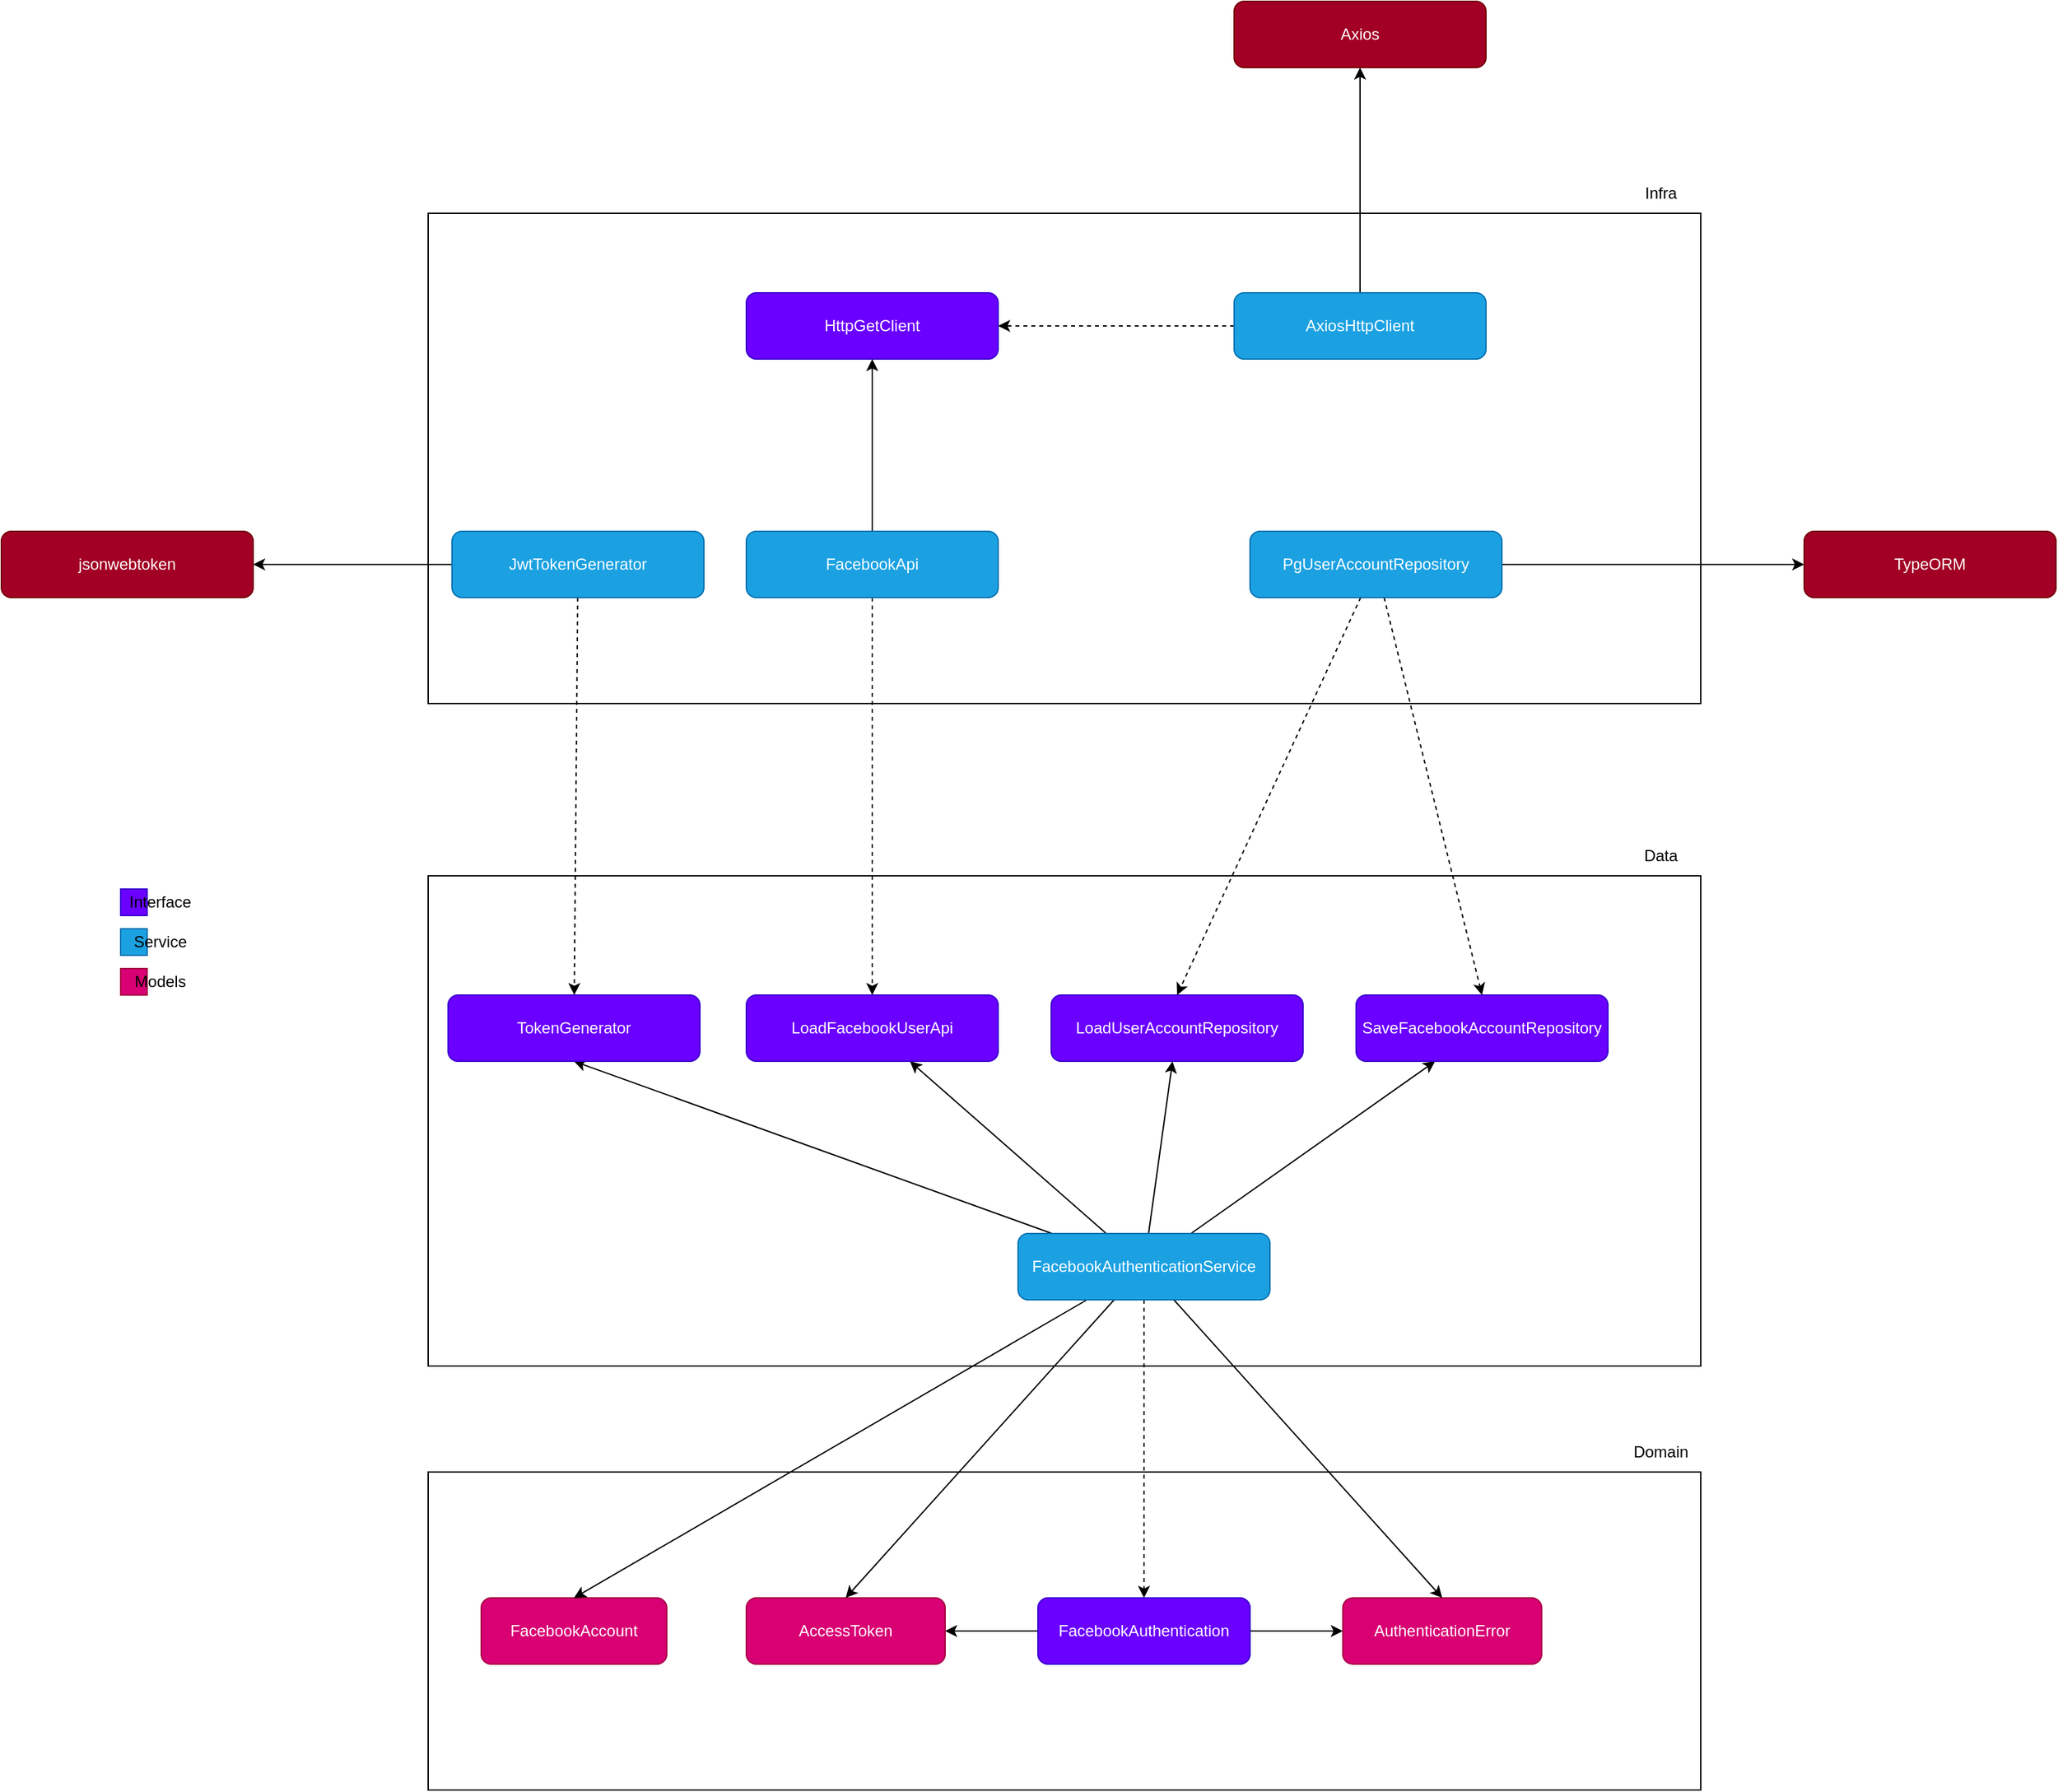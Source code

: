 <mxfile>
    <diagram id="adX_DWiQPFzfscTD6Vnd" name="Page-1">
        <mxGraphModel dx="1358" dy="1080" grid="1" gridSize="10" guides="1" tooltips="1" connect="1" arrows="1" fold="1" page="1" pageScale="1" pageWidth="1920" pageHeight="1200" background="none" math="0" shadow="0">
            <root>
                <mxCell id="0"/>
                <mxCell id="1" parent="0"/>
                <mxCell id="5" value="" style="rounded=0;whiteSpace=wrap;html=1;" parent="1" vertex="1">
                    <mxGeometry x="502" y="1310" width="960" height="240" as="geometry"/>
                </mxCell>
                <mxCell id="6" value="Domain" style="text;strokeColor=none;align=center;fillColor=none;html=1;verticalAlign=middle;whiteSpace=wrap;rounded=0;" parent="1" vertex="1">
                    <mxGeometry x="1402" y="1280" width="60" height="30" as="geometry"/>
                </mxCell>
                <mxCell id="12" value="" style="edgeStyle=none;html=1;" parent="1" source="7" target="9" edge="1">
                    <mxGeometry relative="1" as="geometry"/>
                </mxCell>
                <mxCell id="13" style="edgeStyle=none;html=1;" parent="1" source="7" target="10" edge="1">
                    <mxGeometry relative="1" as="geometry"/>
                </mxCell>
                <mxCell id="7" value="FacebookAuthentication" style="rounded=1;whiteSpace=wrap;html=1;fillColor=#6a00ff;fontColor=#ffffff;strokeColor=#3700CC;" parent="1" vertex="1">
                    <mxGeometry x="962" y="1405" width="160" height="50" as="geometry"/>
                </mxCell>
                <mxCell id="8" value="FacebookAccount" style="rounded=1;whiteSpace=wrap;html=1;fillColor=#d80073;fontColor=#ffffff;strokeColor=#A50040;" parent="1" vertex="1">
                    <mxGeometry x="542" y="1405" width="140" height="50" as="geometry"/>
                </mxCell>
                <mxCell id="9" value="AccessToken" style="rounded=1;whiteSpace=wrap;html=1;fillColor=#d80073;fontColor=#ffffff;strokeColor=#A50040;" parent="1" vertex="1">
                    <mxGeometry x="742" y="1405" width="150" height="50" as="geometry"/>
                </mxCell>
                <mxCell id="10" value="AuthenticationError" style="rounded=1;whiteSpace=wrap;html=1;fillColor=#d80073;fontColor=#ffffff;strokeColor=#A50040;" parent="1" vertex="1">
                    <mxGeometry x="1192" y="1405" width="150" height="50" as="geometry"/>
                </mxCell>
                <mxCell id="14" value="" style="rounded=0;whiteSpace=wrap;html=1;" parent="1" vertex="1">
                    <mxGeometry x="502" y="860" width="960" height="370" as="geometry"/>
                </mxCell>
                <mxCell id="15" value="Data" style="text;strokeColor=none;align=center;fillColor=none;html=1;verticalAlign=middle;whiteSpace=wrap;rounded=0;" parent="1" vertex="1">
                    <mxGeometry x="1402" y="830" width="60" height="30" as="geometry"/>
                </mxCell>
                <mxCell id="22" style="edgeStyle=none;html=1;dashed=1;" parent="1" source="18" target="7" edge="1">
                    <mxGeometry relative="1" as="geometry"/>
                </mxCell>
                <mxCell id="27" style="edgeStyle=none;html=1;entryX=0.5;entryY=1;entryDx=0;entryDy=0;" parent="1" source="18" target="23" edge="1">
                    <mxGeometry relative="1" as="geometry"/>
                </mxCell>
                <mxCell id="28" style="edgeStyle=none;html=1;" parent="1" source="18" target="24" edge="1">
                    <mxGeometry relative="1" as="geometry"/>
                </mxCell>
                <mxCell id="29" style="edgeStyle=none;html=1;" parent="1" source="18" target="26" edge="1">
                    <mxGeometry relative="1" as="geometry"/>
                </mxCell>
                <mxCell id="30" style="edgeStyle=none;html=1;" parent="1" source="18" target="25" edge="1">
                    <mxGeometry relative="1" as="geometry"/>
                </mxCell>
                <mxCell id="32" style="edgeStyle=none;html=1;entryX=0.5;entryY=0;entryDx=0;entryDy=0;" parent="1" source="18" target="9" edge="1">
                    <mxGeometry relative="1" as="geometry"/>
                </mxCell>
                <mxCell id="33" style="edgeStyle=none;html=1;entryX=0.5;entryY=0;entryDx=0;entryDy=0;" parent="1" source="18" target="8" edge="1">
                    <mxGeometry relative="1" as="geometry"/>
                </mxCell>
                <mxCell id="34" style="edgeStyle=none;html=1;entryX=0.5;entryY=0;entryDx=0;entryDy=0;" parent="1" source="18" target="10" edge="1">
                    <mxGeometry relative="1" as="geometry"/>
                </mxCell>
                <mxCell id="18" value="FacebookAuthenticationService" style="rounded=1;whiteSpace=wrap;html=1;fillColor=#1ba1e2;fontColor=#ffffff;strokeColor=#006EAF;" parent="1" vertex="1">
                    <mxGeometry x="947" y="1130" width="190" height="50" as="geometry"/>
                </mxCell>
                <mxCell id="23" value="TokenGenerator" style="rounded=1;whiteSpace=wrap;html=1;fillColor=#6a00ff;fontColor=#ffffff;strokeColor=#3700CC;" parent="1" vertex="1">
                    <mxGeometry x="517" y="950" width="190" height="50" as="geometry"/>
                </mxCell>
                <mxCell id="24" value="LoadFacebookUserApi" style="rounded=1;whiteSpace=wrap;html=1;fillColor=#6a00ff;fontColor=#ffffff;strokeColor=#3700CC;" parent="1" vertex="1">
                    <mxGeometry x="742" y="950" width="190" height="50" as="geometry"/>
                </mxCell>
                <mxCell id="25" value="SaveFacebookAccountRepository" style="rounded=1;whiteSpace=wrap;html=1;fillColor=#6a00ff;fontColor=#ffffff;strokeColor=#3700CC;" parent="1" vertex="1">
                    <mxGeometry x="1202" y="950" width="190" height="50" as="geometry"/>
                </mxCell>
                <mxCell id="26" value="LoadUserAccountRepository" style="rounded=1;whiteSpace=wrap;html=1;fillColor=#6a00ff;fontColor=#ffffff;strokeColor=#3700CC;" parent="1" vertex="1">
                    <mxGeometry x="972" y="950" width="190" height="50" as="geometry"/>
                </mxCell>
                <mxCell id="54" value="" style="group;movable=0;resizable=0;rotatable=0;deletable=0;editable=0;connectable=0;" parent="1" vertex="1" connectable="0">
                    <mxGeometry x="270" y="870" width="60" height="80" as="geometry"/>
                </mxCell>
                <mxCell id="45" value="" style="whiteSpace=wrap;html=1;aspect=fixed;rounded=0;fillColor=#6a00ff;fontColor=#ffffff;strokeColor=#3700CC;" parent="54" vertex="1">
                    <mxGeometry width="20" height="20" as="geometry"/>
                </mxCell>
                <mxCell id="46" value="Interface" style="text;strokeColor=none;align=center;fillColor=none;html=1;verticalAlign=middle;whiteSpace=wrap;rounded=0;" parent="54" vertex="1">
                    <mxGeometry width="60" height="20" as="geometry"/>
                </mxCell>
                <mxCell id="48" value="" style="whiteSpace=wrap;html=1;aspect=fixed;rounded=0;fillColor=#1ba1e2;fontColor=#ffffff;strokeColor=#006EAF;" parent="54" vertex="1">
                    <mxGeometry y="30" width="20" height="20" as="geometry"/>
                </mxCell>
                <mxCell id="49" value="Service" style="text;strokeColor=none;align=center;fillColor=none;html=1;verticalAlign=middle;whiteSpace=wrap;rounded=0;movable=0;resizable=0;rotatable=0;deletable=0;editable=0;connectable=0;" parent="54" vertex="1">
                    <mxGeometry y="30" width="60" height="20" as="geometry"/>
                </mxCell>
                <mxCell id="47" value="" style="edgeStyle=none;html=1;" parent="54" source="48" target="49" edge="1">
                    <mxGeometry relative="1" as="geometry"/>
                </mxCell>
                <mxCell id="51" value="" style="whiteSpace=wrap;html=1;aspect=fixed;rounded=0;fillColor=#d80073;fontColor=#ffffff;strokeColor=#A50040;" parent="54" vertex="1">
                    <mxGeometry y="60" width="20" height="20" as="geometry"/>
                </mxCell>
                <mxCell id="52" value="Models" style="text;strokeColor=none;align=center;fillColor=none;html=1;verticalAlign=middle;whiteSpace=wrap;rounded=0;" parent="54" vertex="1">
                    <mxGeometry y="60" width="60" height="20" as="geometry"/>
                </mxCell>
                <mxCell id="50" value="" style="edgeStyle=none;html=1;" parent="54" source="51" target="52" edge="1">
                    <mxGeometry relative="1" as="geometry"/>
                </mxCell>
                <mxCell id="55" value="" style="rounded=0;whiteSpace=wrap;html=1;" parent="1" vertex="1">
                    <mxGeometry x="502" y="360" width="960" height="370" as="geometry"/>
                </mxCell>
                <mxCell id="56" value="Infra" style="text;strokeColor=none;align=center;fillColor=none;html=1;verticalAlign=middle;whiteSpace=wrap;rounded=0;" parent="1" vertex="1">
                    <mxGeometry x="1402" y="330" width="60" height="30" as="geometry"/>
                </mxCell>
                <mxCell id="57" style="edgeStyle=none;html=1;entryX=0.5;entryY=1;entryDx=0;entryDy=0;" parent="1" edge="1">
                    <mxGeometry relative="1" as="geometry">
                        <mxPoint x="612" y="500" as="targetPoint"/>
                    </mxGeometry>
                </mxCell>
                <mxCell id="58" style="edgeStyle=none;html=1;" parent="1" edge="1">
                    <mxGeometry relative="1" as="geometry">
                        <mxPoint x="865.472" y="500" as="targetPoint"/>
                    </mxGeometry>
                </mxCell>
                <mxCell id="59" style="edgeStyle=none;html=1;" parent="1" edge="1">
                    <mxGeometry relative="1" as="geometry">
                        <mxPoint x="1063.528" y="500" as="targetPoint"/>
                    </mxGeometry>
                </mxCell>
                <mxCell id="60" style="edgeStyle=none;html=1;" parent="1" edge="1">
                    <mxGeometry relative="1" as="geometry">
                        <mxPoint x="1261.583" y="500" as="targetPoint"/>
                    </mxGeometry>
                </mxCell>
                <mxCell id="66" value="HttpGetClient" style="rounded=1;whiteSpace=wrap;html=1;fillColor=#6a00ff;fontColor=#ffffff;strokeColor=#3700CC;" parent="1" vertex="1">
                    <mxGeometry x="742" y="420" width="190" height="50" as="geometry"/>
                </mxCell>
                <mxCell id="68" style="edgeStyle=none;html=1;entryX=0.5;entryY=1;entryDx=0;entryDy=0;" parent="1" source="67" target="66" edge="1">
                    <mxGeometry relative="1" as="geometry"/>
                </mxCell>
                <mxCell id="69" style="edgeStyle=none;html=1;dashed=1;" parent="1" source="67" target="24" edge="1">
                    <mxGeometry relative="1" as="geometry"/>
                </mxCell>
                <mxCell id="67" value="FacebookApi" style="rounded=1;whiteSpace=wrap;html=1;fillColor=#1ba1e2;fontColor=#ffffff;strokeColor=#006EAF;" parent="1" vertex="1">
                    <mxGeometry x="742" y="600" width="190" height="50" as="geometry"/>
                </mxCell>
                <mxCell id="70" value="Axios" style="rounded=1;whiteSpace=wrap;html=1;fillColor=#a20025;fontColor=#ffffff;strokeColor=#6F0000;" parent="1" vertex="1">
                    <mxGeometry x="1110" y="200" width="190" height="50" as="geometry"/>
                </mxCell>
                <mxCell id="73" style="edgeStyle=none;html=1;entryX=1;entryY=0.5;entryDx=0;entryDy=0;dashed=1;" parent="1" source="72" target="66" edge="1">
                    <mxGeometry relative="1" as="geometry"/>
                </mxCell>
                <mxCell id="74" style="edgeStyle=none;html=1;" parent="1" source="72" target="70" edge="1">
                    <mxGeometry relative="1" as="geometry"/>
                </mxCell>
                <mxCell id="72" value="AxiosHttpClient" style="rounded=1;whiteSpace=wrap;html=1;fillColor=#1ba1e2;fontColor=#ffffff;strokeColor=#006EAF;" parent="1" vertex="1">
                    <mxGeometry x="1110" y="420" width="190" height="50" as="geometry"/>
                </mxCell>
                <mxCell id="76" style="edgeStyle=none;html=1;dashed=1;" parent="1" source="75" target="23" edge="1">
                    <mxGeometry relative="1" as="geometry"/>
                </mxCell>
                <mxCell id="78" style="edgeStyle=none;html=1;entryX=1;entryY=0.5;entryDx=0;entryDy=0;" parent="1" source="75" target="77" edge="1">
                    <mxGeometry relative="1" as="geometry"/>
                </mxCell>
                <mxCell id="75" value="JwtTokenGenerator" style="rounded=1;whiteSpace=wrap;html=1;fillColor=#1ba1e2;fontColor=#ffffff;strokeColor=#006EAF;" parent="1" vertex="1">
                    <mxGeometry x="520" y="600" width="190" height="50" as="geometry"/>
                </mxCell>
                <mxCell id="77" value="jsonwebtoken" style="rounded=1;whiteSpace=wrap;html=1;fillColor=#a20025;fontColor=#ffffff;strokeColor=#6F0000;" parent="1" vertex="1">
                    <mxGeometry x="180" y="600" width="190" height="50" as="geometry"/>
                </mxCell>
                <mxCell id="79" value="TypeORM" style="rounded=1;whiteSpace=wrap;html=1;fillColor=#a20025;fontColor=#ffffff;strokeColor=#6F0000;" vertex="1" parent="1">
                    <mxGeometry x="1540" y="600" width="190" height="50" as="geometry"/>
                </mxCell>
                <mxCell id="81" style="edgeStyle=none;html=1;entryX=0.5;entryY=0;entryDx=0;entryDy=0;dashed=1;" edge="1" parent="1" source="80" target="26">
                    <mxGeometry relative="1" as="geometry"/>
                </mxCell>
                <mxCell id="82" style="edgeStyle=none;html=1;entryX=0.5;entryY=0;entryDx=0;entryDy=0;dashed=1;" edge="1" parent="1" source="80" target="25">
                    <mxGeometry relative="1" as="geometry"/>
                </mxCell>
                <mxCell id="83" style="edgeStyle=none;html=1;entryX=0;entryY=0.5;entryDx=0;entryDy=0;" edge="1" parent="1" source="80" target="79">
                    <mxGeometry relative="1" as="geometry"/>
                </mxCell>
                <mxCell id="80" value="PgUserAccountRepository" style="rounded=1;whiteSpace=wrap;html=1;fillColor=#1ba1e2;fontColor=#ffffff;strokeColor=#006EAF;" vertex="1" parent="1">
                    <mxGeometry x="1122" y="600" width="190" height="50" as="geometry"/>
                </mxCell>
            </root>
        </mxGraphModel>
    </diagram>
</mxfile>
